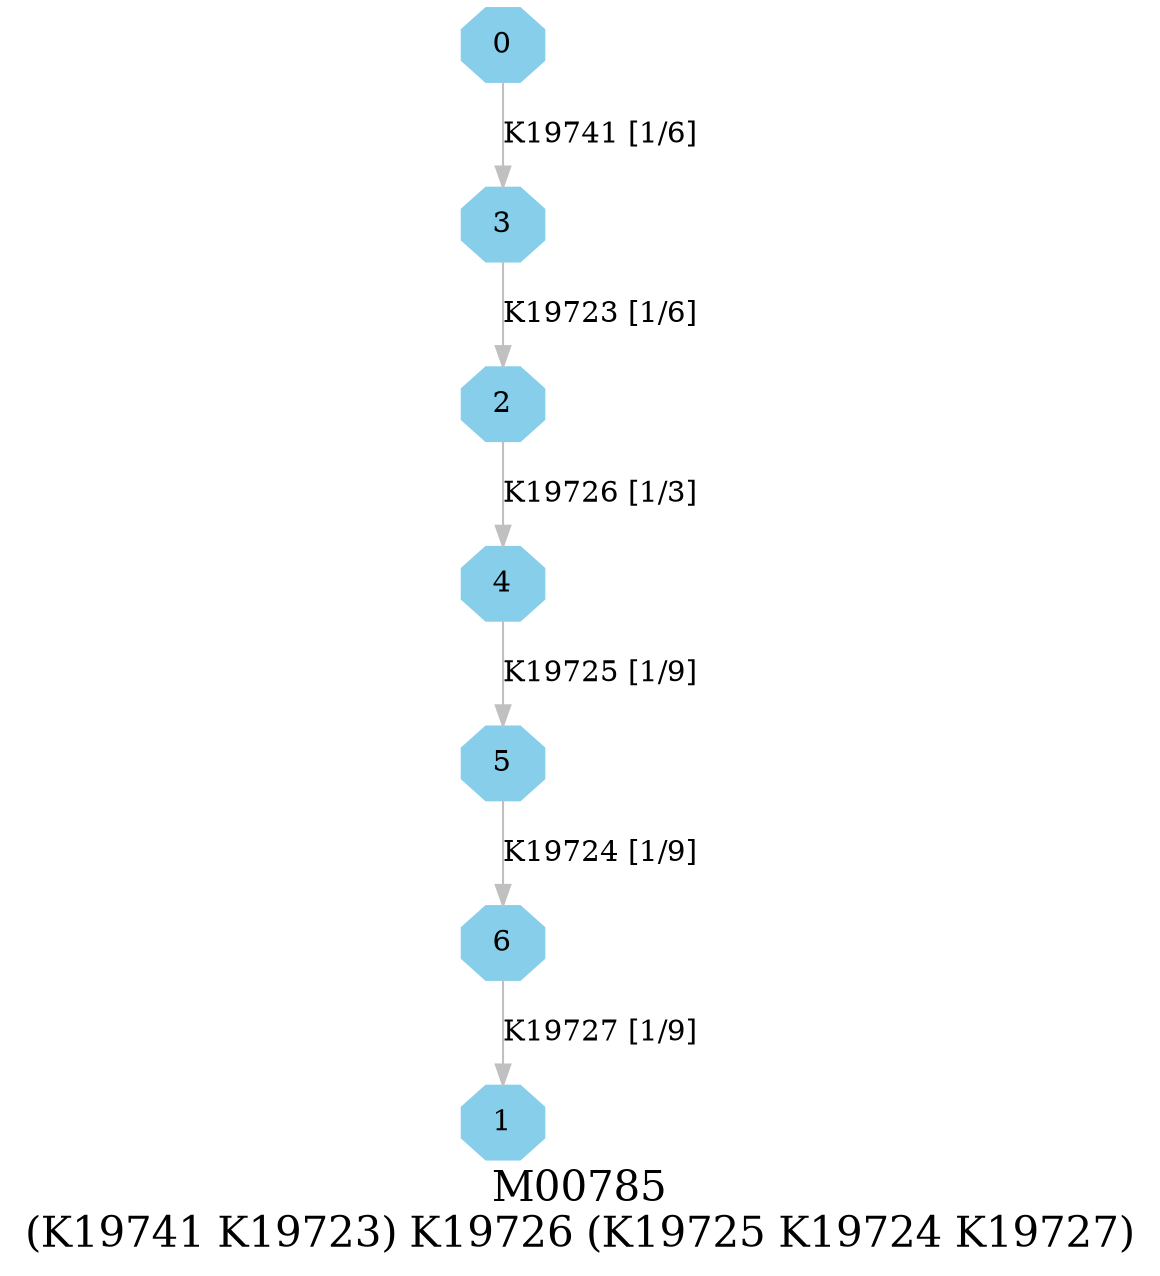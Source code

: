 digraph G {
graph [label="M00785
(K19741 K19723) K19726 (K19725 K19724 K19727)",fontsize=20];
node [shape=box,style=filled];
edge [len=3,color=grey];
{node [width=.3,height=.3,shape=octagon,style=filled,color=skyblue] 0 1 2 3 4 5 6 }
0 -> 3 [label="K19741 [1/6]"];
2 -> 4 [label="K19726 [1/3]"];
3 -> 2 [label="K19723 [1/6]"];
4 -> 5 [label="K19725 [1/9]"];
5 -> 6 [label="K19724 [1/9]"];
6 -> 1 [label="K19727 [1/9]"];
}